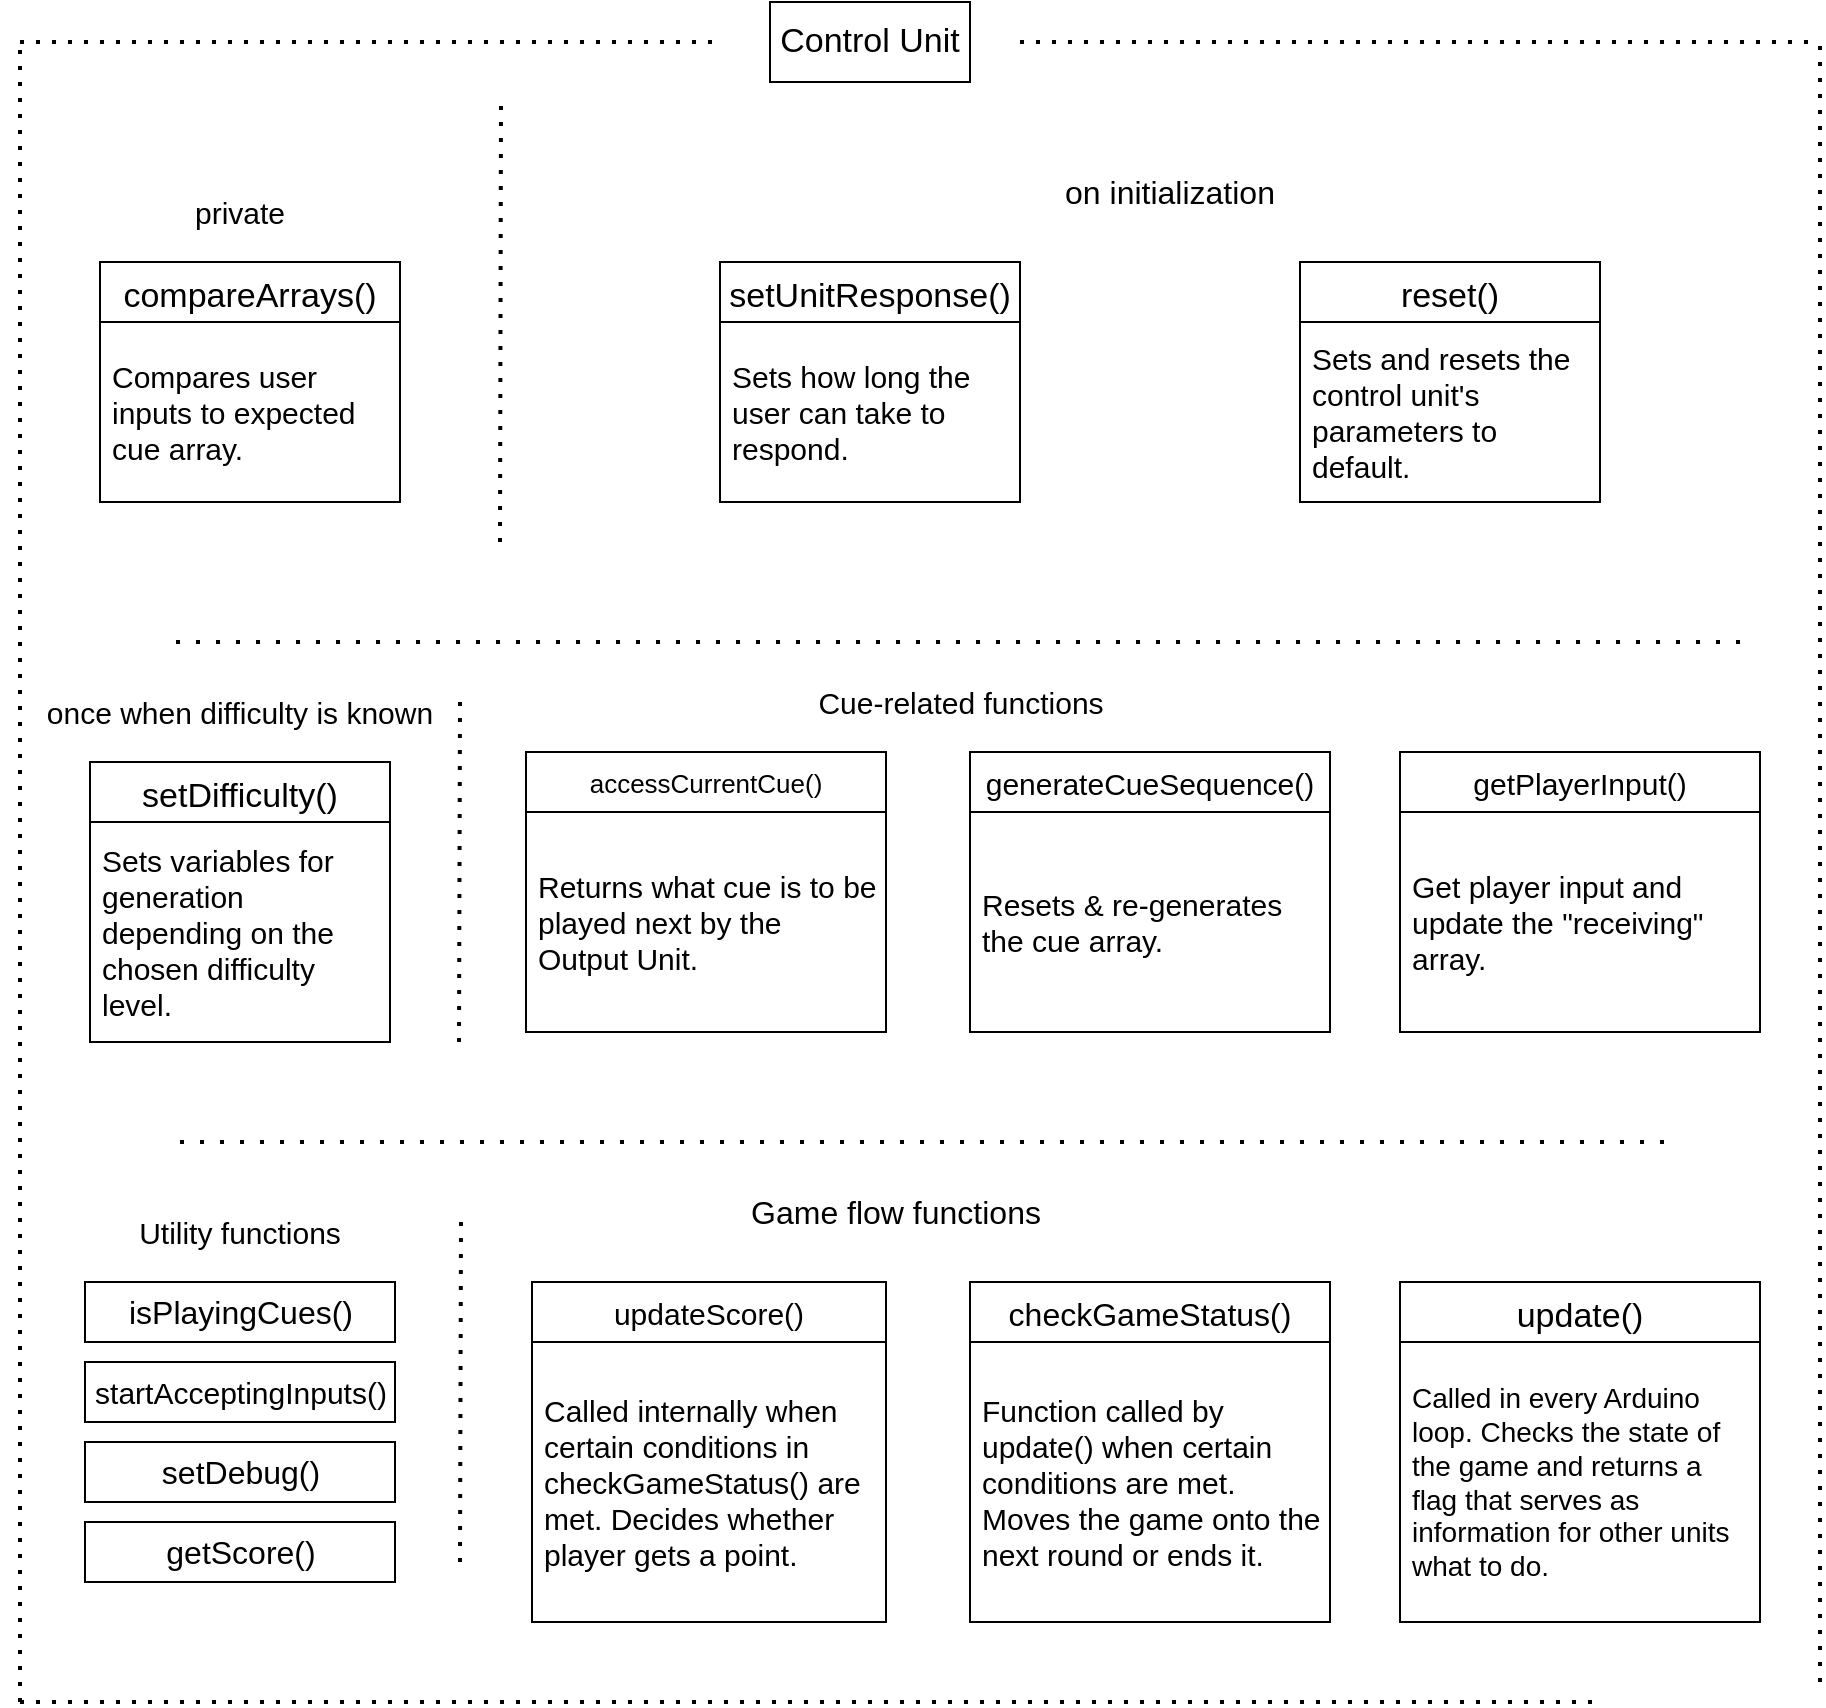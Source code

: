 <mxfile version="16.6.6" type="device"><diagram id="rdLkROqBqnPicVkSmRGB" name="Page-1"><mxGraphModel dx="1585" dy="831" grid="1" gridSize="10" guides="1" tooltips="1" connect="1" arrows="1" fold="1" page="1" pageScale="1" pageWidth="827" pageHeight="1169" math="0" shadow="0"><root><mxCell id="0"/><mxCell id="1" parent="0"/><mxCell id="uaHzpHEIGtiw0fedTx8L-6" value="Control&amp;nbsp;Unit" style="rounded=0;whiteSpace=wrap;html=1;fontSize=17;" vertex="1" parent="1"><mxGeometry x="475" y="70" width="100" height="40" as="geometry"/></mxCell><mxCell id="uaHzpHEIGtiw0fedTx8L-10" value="compareArrays()" style="swimlane;fontStyle=0;childLayout=stackLayout;horizontal=1;startSize=30;horizontalStack=0;resizeParent=1;resizeParentMax=0;resizeLast=0;collapsible=1;marginBottom=0;fontSize=17;" vertex="1" parent="1"><mxGeometry x="140" y="200" width="150" height="120" as="geometry"/></mxCell><mxCell id="uaHzpHEIGtiw0fedTx8L-11" value="Compares user inputs to expected cue array." style="text;strokeColor=none;fillColor=none;align=left;verticalAlign=middle;spacingLeft=4;spacingRight=4;overflow=hidden;points=[[0,0.5],[1,0.5]];portConstraint=eastwest;rotatable=0;fontSize=15;whiteSpace=wrap;" vertex="1" parent="uaHzpHEIGtiw0fedTx8L-10"><mxGeometry y="30" width="150" height="90" as="geometry"/></mxCell><mxCell id="uaHzpHEIGtiw0fedTx8L-14" value="reset()" style="swimlane;fontStyle=0;childLayout=stackLayout;horizontal=1;startSize=30;horizontalStack=0;resizeParent=1;resizeParentMax=0;resizeLast=0;collapsible=1;marginBottom=0;fontSize=17;" vertex="1" parent="1"><mxGeometry x="740" y="200" width="150" height="120" as="geometry"/></mxCell><mxCell id="uaHzpHEIGtiw0fedTx8L-15" value="Sets and resets the control unit's parameters to default." style="text;strokeColor=none;fillColor=none;align=left;verticalAlign=middle;spacingLeft=4;spacingRight=4;overflow=hidden;points=[[0,0.5],[1,0.5]];portConstraint=eastwest;rotatable=0;fontSize=15;whiteSpace=wrap;" vertex="1" parent="uaHzpHEIGtiw0fedTx8L-14"><mxGeometry y="30" width="150" height="90" as="geometry"/></mxCell><mxCell id="uaHzpHEIGtiw0fedTx8L-16" value="setDifficulty()" style="swimlane;fontStyle=0;childLayout=stackLayout;horizontal=1;startSize=30;horizontalStack=0;resizeParent=1;resizeParentMax=0;resizeLast=0;collapsible=1;marginBottom=0;fontSize=17;" vertex="1" parent="1"><mxGeometry x="135" y="450" width="150" height="140" as="geometry"/></mxCell><mxCell id="uaHzpHEIGtiw0fedTx8L-17" value="Sets variables for generation depending on the chosen difficulty level." style="text;strokeColor=none;fillColor=none;align=left;verticalAlign=middle;spacingLeft=4;spacingRight=4;overflow=hidden;points=[[0,0.5],[1,0.5]];portConstraint=eastwest;rotatable=0;fontSize=15;whiteSpace=wrap;" vertex="1" parent="uaHzpHEIGtiw0fedTx8L-16"><mxGeometry y="30" width="150" height="110" as="geometry"/></mxCell><mxCell id="uaHzpHEIGtiw0fedTx8L-18" value="updateScore()" style="swimlane;fontStyle=0;childLayout=stackLayout;horizontal=1;startSize=30;horizontalStack=0;resizeParent=1;resizeParentMax=0;resizeLast=0;collapsible=1;marginBottom=0;fontSize=15;" vertex="1" parent="1"><mxGeometry x="356" y="710" width="177" height="170" as="geometry"/></mxCell><mxCell id="uaHzpHEIGtiw0fedTx8L-19" value="Called internally when certain conditions in checkGameStatus() are met. Decides whether player gets a point." style="text;strokeColor=none;fillColor=none;align=left;verticalAlign=middle;spacingLeft=4;spacingRight=4;overflow=hidden;points=[[0,0.5],[1,0.5]];portConstraint=eastwest;rotatable=0;fontSize=15;whiteSpace=wrap;" vertex="1" parent="uaHzpHEIGtiw0fedTx8L-18"><mxGeometry y="30" width="177" height="140" as="geometry"/></mxCell><mxCell id="uaHzpHEIGtiw0fedTx8L-20" value="accessCurrentCue()" style="swimlane;fontStyle=0;childLayout=stackLayout;horizontal=1;startSize=30;horizontalStack=0;resizeParent=1;resizeParentMax=0;resizeLast=0;collapsible=1;marginBottom=0;fontSize=13;" vertex="1" parent="1"><mxGeometry x="353" y="445" width="180" height="140" as="geometry"/></mxCell><mxCell id="uaHzpHEIGtiw0fedTx8L-21" value="Returns what cue is to be played next by the Output Unit." style="text;strokeColor=none;fillColor=none;align=left;verticalAlign=middle;spacingLeft=4;spacingRight=4;overflow=hidden;points=[[0,0.5],[1,0.5]];portConstraint=eastwest;rotatable=0;fontSize=15;whiteSpace=wrap;" vertex="1" parent="uaHzpHEIGtiw0fedTx8L-20"><mxGeometry y="30" width="180" height="110" as="geometry"/></mxCell><mxCell id="uaHzpHEIGtiw0fedTx8L-24" value="checkGameStatus()" style="swimlane;fontStyle=0;childLayout=stackLayout;horizontal=1;startSize=30;horizontalStack=0;resizeParent=1;resizeParentMax=0;resizeLast=0;collapsible=1;marginBottom=0;fontSize=16;" vertex="1" parent="1"><mxGeometry x="575" y="710" width="180" height="170" as="geometry"/></mxCell><mxCell id="uaHzpHEIGtiw0fedTx8L-25" value="Function called by update() when certain conditions are met. Moves the game onto the next round or ends it." style="text;strokeColor=none;fillColor=none;align=left;verticalAlign=middle;spacingLeft=4;spacingRight=4;overflow=hidden;points=[[0,0.5],[1,0.5]];portConstraint=eastwest;rotatable=0;fontSize=15;whiteSpace=wrap;" vertex="1" parent="uaHzpHEIGtiw0fedTx8L-24"><mxGeometry y="30" width="180" height="140" as="geometry"/></mxCell><mxCell id="uaHzpHEIGtiw0fedTx8L-26" value="update()" style="swimlane;fontStyle=0;childLayout=stackLayout;horizontal=1;startSize=30;horizontalStack=0;resizeParent=1;resizeParentMax=0;resizeLast=0;collapsible=1;marginBottom=0;fontSize=17;" vertex="1" parent="1"><mxGeometry x="790" y="710" width="180" height="170" as="geometry"/></mxCell><mxCell id="uaHzpHEIGtiw0fedTx8L-27" value="Called in every Arduino loop. Checks the state of the game and returns a flag that serves as information for other units what to do." style="text;strokeColor=none;fillColor=none;align=left;verticalAlign=middle;spacingLeft=4;spacingRight=4;overflow=hidden;points=[[0,0.5],[1,0.5]];portConstraint=eastwest;rotatable=0;fontSize=14;whiteSpace=wrap;" vertex="1" parent="uaHzpHEIGtiw0fedTx8L-26"><mxGeometry y="30" width="180" height="140" as="geometry"/></mxCell><mxCell id="uaHzpHEIGtiw0fedTx8L-30" value="" style="endArrow=none;dashed=1;html=1;dashPattern=1 3;strokeWidth=2;rounded=0;fontSize=16;" edge="1" parent="1"><mxGeometry width="50" height="50" relative="1" as="geometry"><mxPoint x="100" y="920" as="sourcePoint"/><mxPoint x="100" y="90" as="targetPoint"/></mxGeometry></mxCell><mxCell id="uaHzpHEIGtiw0fedTx8L-31" value="" style="endArrow=none;dashed=1;html=1;dashPattern=1 3;strokeWidth=2;rounded=0;fontSize=16;" edge="1" parent="1"><mxGeometry width="50" height="50" relative="1" as="geometry"><mxPoint x="1000" y="910" as="sourcePoint"/><mxPoint x="1000" y="90" as="targetPoint"/></mxGeometry></mxCell><mxCell id="uaHzpHEIGtiw0fedTx8L-32" value="" style="endArrow=none;dashed=1;html=1;dashPattern=1 3;strokeWidth=2;rounded=0;fontSize=16;" edge="1" parent="1"><mxGeometry width="50" height="50" relative="1" as="geometry"><mxPoint x="600" y="90" as="sourcePoint"/><mxPoint x="1000" y="90" as="targetPoint"/></mxGeometry></mxCell><mxCell id="uaHzpHEIGtiw0fedTx8L-33" value="" style="endArrow=none;dashed=1;html=1;dashPattern=1 3;strokeWidth=2;rounded=0;fontSize=16;" edge="1" parent="1"><mxGeometry width="50" height="50" relative="1" as="geometry"><mxPoint x="100" y="90" as="sourcePoint"/><mxPoint x="450" y="90" as="targetPoint"/></mxGeometry></mxCell><mxCell id="uaHzpHEIGtiw0fedTx8L-34" value="" style="endArrow=none;dashed=1;html=1;dashPattern=1 3;strokeWidth=2;rounded=0;fontSize=16;" edge="1" parent="1"><mxGeometry width="50" height="50" relative="1" as="geometry"><mxPoint x="100" y="920" as="sourcePoint"/><mxPoint x="890" y="920.0" as="targetPoint"/></mxGeometry></mxCell><mxCell id="uaHzpHEIGtiw0fedTx8L-35" value="on initialization" style="text;html=1;strokeColor=none;fillColor=none;align=center;verticalAlign=middle;whiteSpace=wrap;rounded=0;fontSize=16;" vertex="1" parent="1"><mxGeometry x="540" y="150" width="270" height="30" as="geometry"/></mxCell><mxCell id="uaHzpHEIGtiw0fedTx8L-36" value="" style="endArrow=none;dashed=1;html=1;strokeWidth=2;rounded=0;fontSize=16;dashPattern=1 4;" edge="1" parent="1"><mxGeometry width="50" height="50" relative="1" as="geometry"><mxPoint x="178" y="390" as="sourcePoint"/><mxPoint x="960" y="390" as="targetPoint"/></mxGeometry></mxCell><mxCell id="uaHzpHEIGtiw0fedTx8L-37" value="&lt;font style=&quot;font-size: 15px&quot;&gt;once when difficulty is known&lt;/font&gt;" style="text;html=1;strokeColor=none;fillColor=none;align=center;verticalAlign=middle;whiteSpace=wrap;rounded=0;fontSize=16;" vertex="1" parent="1"><mxGeometry x="90" y="410" width="240" height="30" as="geometry"/></mxCell><mxCell id="uaHzpHEIGtiw0fedTx8L-38" value="Game flow functions" style="text;html=1;strokeColor=none;fillColor=none;align=center;verticalAlign=middle;whiteSpace=wrap;rounded=0;fontSize=16;" vertex="1" parent="1"><mxGeometry x="295" y="660" width="486" height="30" as="geometry"/></mxCell><mxCell id="uaHzpHEIGtiw0fedTx8L-39" value="" style="endArrow=none;dashed=1;html=1;strokeWidth=2;rounded=0;fontSize=16;dashPattern=1 4;" edge="1" parent="1"><mxGeometry width="50" height="50" relative="1" as="geometry"><mxPoint x="180" y="640" as="sourcePoint"/><mxPoint x="930" y="640" as="targetPoint"/></mxGeometry></mxCell><mxCell id="uaHzpHEIGtiw0fedTx8L-41" value="generateCueSequence()" style="swimlane;fontStyle=0;childLayout=stackLayout;horizontal=1;startSize=30;horizontalStack=0;resizeParent=1;resizeParentMax=0;resizeLast=0;collapsible=1;marginBottom=0;fontSize=15;" vertex="1" parent="1"><mxGeometry x="575" y="445" width="180" height="140" as="geometry"/></mxCell><mxCell id="uaHzpHEIGtiw0fedTx8L-42" value="Resets &amp; re-generates the cue array." style="text;strokeColor=none;fillColor=none;align=left;verticalAlign=middle;spacingLeft=4;spacingRight=4;overflow=hidden;points=[[0,0.5],[1,0.5]];portConstraint=eastwest;rotatable=0;fontSize=15;whiteSpace=wrap;" vertex="1" parent="uaHzpHEIGtiw0fedTx8L-41"><mxGeometry y="30" width="180" height="110" as="geometry"/></mxCell><mxCell id="uaHzpHEIGtiw0fedTx8L-44" value="private" style="text;html=1;strokeColor=none;fillColor=none;align=center;verticalAlign=middle;whiteSpace=wrap;rounded=0;fontSize=15;" vertex="1" parent="1"><mxGeometry x="180" y="160" width="60" height="30" as="geometry"/></mxCell><mxCell id="uaHzpHEIGtiw0fedTx8L-45" value="setUnitResponse()" style="swimlane;fontStyle=0;childLayout=stackLayout;horizontal=1;startSize=30;horizontalStack=0;resizeParent=1;resizeParentMax=0;resizeLast=0;collapsible=1;marginBottom=0;fontSize=17;" vertex="1" parent="1"><mxGeometry x="450" y="200" width="150" height="120" as="geometry"/></mxCell><mxCell id="uaHzpHEIGtiw0fedTx8L-46" value="Sets how long the user can take to respond." style="text;strokeColor=none;fillColor=none;align=left;verticalAlign=middle;spacingLeft=4;spacingRight=4;overflow=hidden;points=[[0,0.5],[1,0.5]];portConstraint=eastwest;rotatable=0;fontSize=15;whiteSpace=wrap;" vertex="1" parent="uaHzpHEIGtiw0fedTx8L-45"><mxGeometry y="30" width="150" height="90" as="geometry"/></mxCell><mxCell id="uaHzpHEIGtiw0fedTx8L-47" value="" style="endArrow=none;dashed=1;html=1;dashPattern=1 3;strokeWidth=2;rounded=0;fontSize=16;" edge="1" parent="1"><mxGeometry width="50" height="50" relative="1" as="geometry"><mxPoint x="340" y="340" as="sourcePoint"/><mxPoint x="340.5" y="120" as="targetPoint"/></mxGeometry></mxCell><mxCell id="uaHzpHEIGtiw0fedTx8L-48" value="" style="endArrow=none;dashed=1;html=1;dashPattern=1 3;strokeWidth=2;rounded=0;fontSize=16;" edge="1" parent="1"><mxGeometry width="50" height="50" relative="1" as="geometry"><mxPoint x="319.5" y="590" as="sourcePoint"/><mxPoint x="320" y="420" as="targetPoint"/></mxGeometry></mxCell><mxCell id="uaHzpHEIGtiw0fedTx8L-49" value="Cue-related functions" style="text;html=1;align=center;verticalAlign=middle;resizable=0;points=[];autosize=1;strokeColor=none;fillColor=none;fontSize=15;" vertex="1" parent="1"><mxGeometry x="490" y="410" width="160" height="20" as="geometry"/></mxCell><mxCell id="uaHzpHEIGtiw0fedTx8L-50" value="getPlayerInput()" style="swimlane;fontStyle=0;childLayout=stackLayout;horizontal=1;startSize=30;horizontalStack=0;resizeParent=1;resizeParentMax=0;resizeLast=0;collapsible=1;marginBottom=0;fontSize=15;" vertex="1" parent="1"><mxGeometry x="790" y="445" width="180" height="140" as="geometry"/></mxCell><mxCell id="uaHzpHEIGtiw0fedTx8L-51" value="Get player input and update the &quot;receiving&quot; array." style="text;strokeColor=none;fillColor=none;align=left;verticalAlign=middle;spacingLeft=4;spacingRight=4;overflow=hidden;points=[[0,0.5],[1,0.5]];portConstraint=eastwest;rotatable=0;fontSize=15;whiteSpace=wrap;" vertex="1" parent="uaHzpHEIGtiw0fedTx8L-50"><mxGeometry y="30" width="180" height="110" as="geometry"/></mxCell><mxCell id="uaHzpHEIGtiw0fedTx8L-52" value="" style="endArrow=none;dashed=1;html=1;dashPattern=1 3;strokeWidth=2;rounded=0;fontSize=16;" edge="1" parent="1"><mxGeometry width="50" height="50" relative="1" as="geometry"><mxPoint x="320.0" y="850" as="sourcePoint"/><mxPoint x="320.5" y="680" as="targetPoint"/></mxGeometry></mxCell><mxCell id="uaHzpHEIGtiw0fedTx8L-55" value="&lt;font style=&quot;font-size: 15px&quot;&gt;Utility functions&lt;/font&gt;" style="text;html=1;strokeColor=none;fillColor=none;align=center;verticalAlign=middle;whiteSpace=wrap;rounded=0;fontSize=16;" vertex="1" parent="1"><mxGeometry x="90" y="670" width="240" height="30" as="geometry"/></mxCell><mxCell id="uaHzpHEIGtiw0fedTx8L-56" value="isPlayingCues()" style="rounded=0;whiteSpace=wrap;html=1;fontSize=16;" vertex="1" parent="1"><mxGeometry x="132.5" y="710" width="155" height="30" as="geometry"/></mxCell><mxCell id="uaHzpHEIGtiw0fedTx8L-57" value="&lt;font style=&quot;font-size: 15px&quot;&gt;startAcceptingInputs()&lt;/font&gt;" style="rounded=0;whiteSpace=wrap;html=1;fontSize=16;" vertex="1" parent="1"><mxGeometry x="132.5" y="750" width="155" height="30" as="geometry"/></mxCell><mxCell id="uaHzpHEIGtiw0fedTx8L-58" value="setDebug()" style="rounded=0;whiteSpace=wrap;html=1;fontSize=16;" vertex="1" parent="1"><mxGeometry x="132.5" y="790" width="155" height="30" as="geometry"/></mxCell><mxCell id="uaHzpHEIGtiw0fedTx8L-59" value="getScore()" style="rounded=0;whiteSpace=wrap;html=1;fontSize=16;" vertex="1" parent="1"><mxGeometry x="132.5" y="830" width="155" height="30" as="geometry"/></mxCell></root></mxGraphModel></diagram></mxfile>